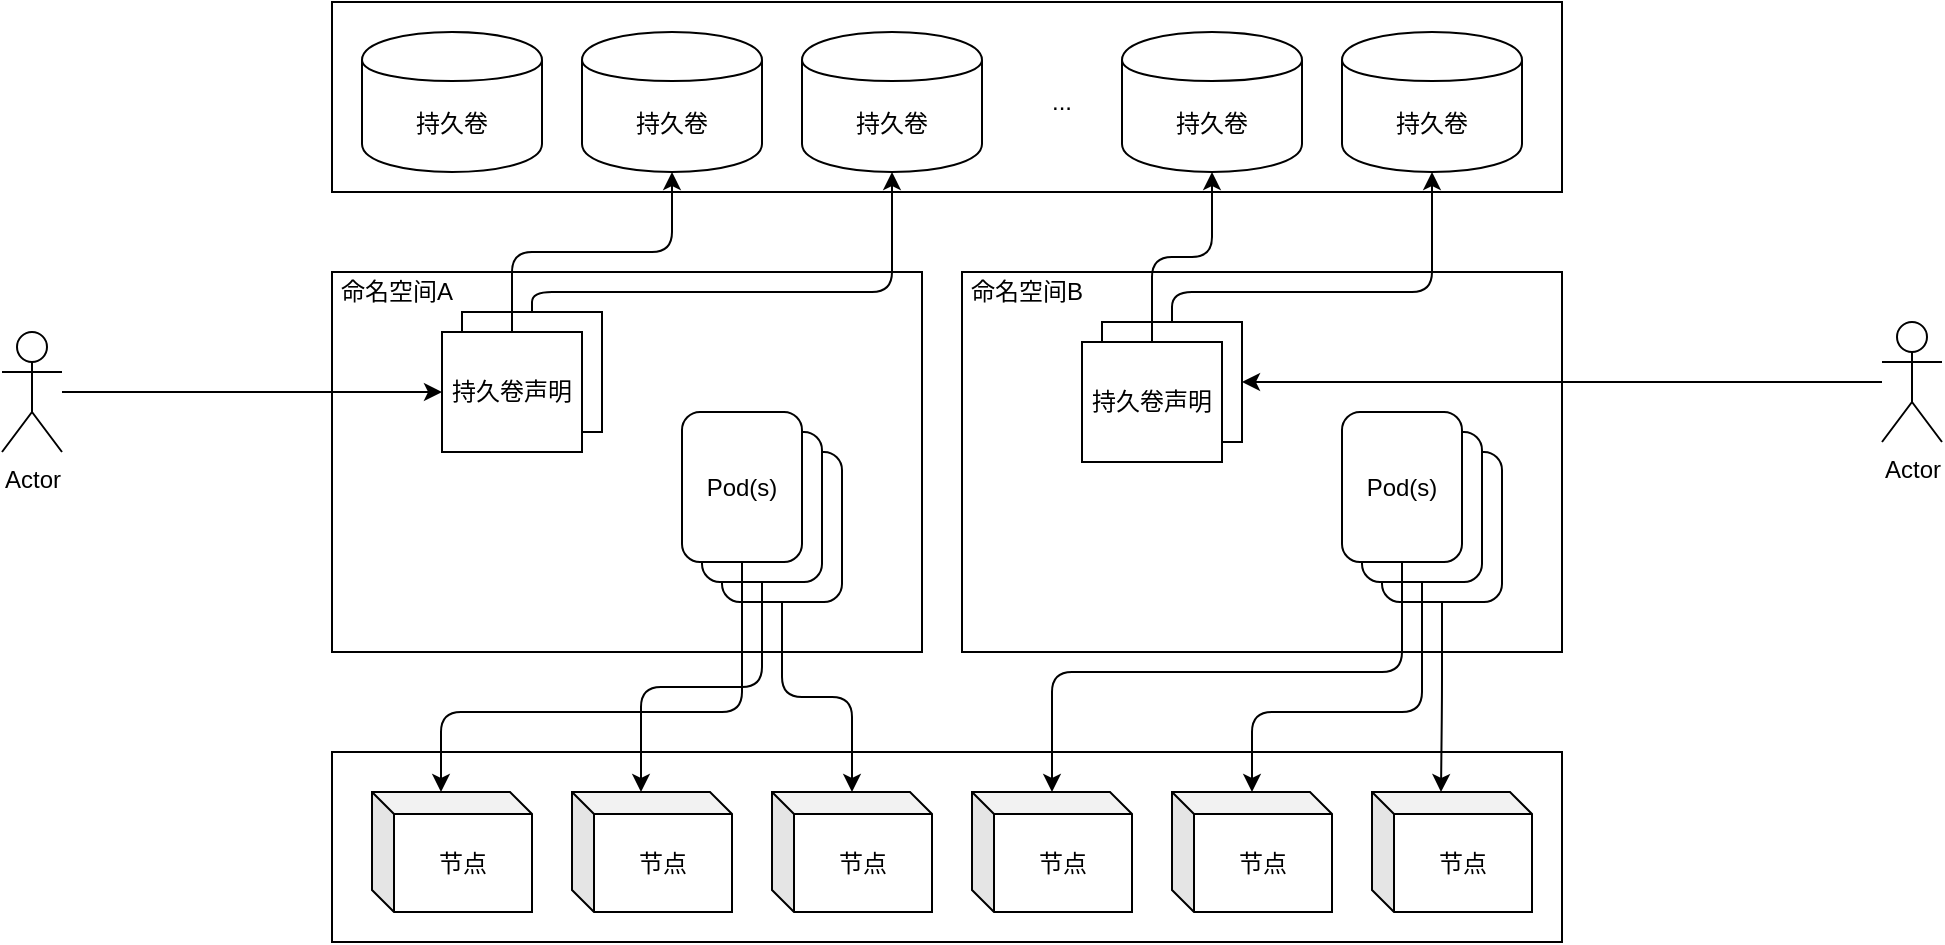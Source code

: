 <mxfile version="12.6.5" type="device"><diagram id="5-f4QqptBpzT4w2e3iWz" name="Page-1"><mxGraphModel dx="925" dy="592" grid="1" gridSize="10" guides="1" tooltips="1" connect="1" arrows="1" fold="1" page="1" pageScale="1" pageWidth="2339" pageHeight="3300" math="0" shadow="0"><root><mxCell id="0"/><mxCell id="1" parent="0"/><mxCell id="XAZDB4ItXdiUvvQkzUSs-17" value="" style="rounded=0;whiteSpace=wrap;html=1;" vertex="1" parent="1"><mxGeometry x="285" y="240" width="295" height="190" as="geometry"/></mxCell><mxCell id="XAZDB4ItXdiUvvQkzUSs-20" value="" style="rounded=0;whiteSpace=wrap;html=1;" vertex="1" parent="1"><mxGeometry x="350" y="260" width="70" height="60" as="geometry"/></mxCell><mxCell id="XAZDB4ItXdiUvvQkzUSs-16" value="" style="rounded=0;whiteSpace=wrap;html=1;" vertex="1" parent="1"><mxGeometry x="285" y="480" width="615" height="95" as="geometry"/></mxCell><mxCell id="XAZDB4ItXdiUvvQkzUSs-9" value="" style="rounded=0;whiteSpace=wrap;html=1;" vertex="1" parent="1"><mxGeometry x="285" y="105" width="615" height="95" as="geometry"/></mxCell><mxCell id="XAZDB4ItXdiUvvQkzUSs-1" value="持久卷" style="shape=cylinder;whiteSpace=wrap;html=1;boundedLbl=1;backgroundOutline=1;" vertex="1" parent="1"><mxGeometry x="300" y="120" width="90" height="70" as="geometry"/></mxCell><mxCell id="XAZDB4ItXdiUvvQkzUSs-2" value="&lt;span style=&quot;white-space: normal&quot;&gt;持久卷&lt;/span&gt;" style="shape=cylinder;whiteSpace=wrap;html=1;boundedLbl=1;backgroundOutline=1;" vertex="1" parent="1"><mxGeometry x="410" y="120" width="90" height="70" as="geometry"/></mxCell><mxCell id="XAZDB4ItXdiUvvQkzUSs-3" value="&lt;span style=&quot;white-space: normal&quot;&gt;持久卷&lt;/span&gt;" style="shape=cylinder;whiteSpace=wrap;html=1;boundedLbl=1;backgroundOutline=1;" vertex="1" parent="1"><mxGeometry x="520" y="120" width="90" height="70" as="geometry"/></mxCell><mxCell id="XAZDB4ItXdiUvvQkzUSs-6" value="&lt;span style=&quot;white-space: normal&quot;&gt;持久卷&lt;/span&gt;" style="shape=cylinder;whiteSpace=wrap;html=1;boundedLbl=1;backgroundOutline=1;" vertex="1" parent="1"><mxGeometry x="680" y="120" width="90" height="70" as="geometry"/></mxCell><mxCell id="XAZDB4ItXdiUvvQkzUSs-7" value="&lt;span style=&quot;white-space: normal&quot;&gt;持久卷&lt;/span&gt;" style="shape=cylinder;whiteSpace=wrap;html=1;boundedLbl=1;backgroundOutline=1;" vertex="1" parent="1"><mxGeometry x="790" y="120" width="90" height="70" as="geometry"/></mxCell><mxCell id="XAZDB4ItXdiUvvQkzUSs-8" value="..." style="text;html=1;strokeColor=none;fillColor=none;align=center;verticalAlign=middle;whiteSpace=wrap;rounded=0;" vertex="1" parent="1"><mxGeometry x="630" y="145" width="40" height="20" as="geometry"/></mxCell><mxCell id="XAZDB4ItXdiUvvQkzUSs-10" value="节点" style="shape=cube;whiteSpace=wrap;html=1;boundedLbl=1;backgroundOutline=1;darkOpacity=0.05;darkOpacity2=0.1;size=11;" vertex="1" parent="1"><mxGeometry x="305" y="500" width="80" height="60" as="geometry"/></mxCell><mxCell id="XAZDB4ItXdiUvvQkzUSs-11" value="&lt;span style=&quot;white-space: normal&quot;&gt;节点&lt;/span&gt;" style="shape=cube;whiteSpace=wrap;html=1;boundedLbl=1;backgroundOutline=1;darkOpacity=0.05;darkOpacity2=0.1;size=11;" vertex="1" parent="1"><mxGeometry x="405" y="500" width="80" height="60" as="geometry"/></mxCell><mxCell id="XAZDB4ItXdiUvvQkzUSs-12" value="&lt;span style=&quot;white-space: normal&quot;&gt;节点&lt;/span&gt;" style="shape=cube;whiteSpace=wrap;html=1;boundedLbl=1;backgroundOutline=1;darkOpacity=0.05;darkOpacity2=0.1;size=11;" vertex="1" parent="1"><mxGeometry x="505" y="500" width="80" height="60" as="geometry"/></mxCell><mxCell id="XAZDB4ItXdiUvvQkzUSs-13" value="&lt;span style=&quot;white-space: normal&quot;&gt;节点&lt;/span&gt;" style="shape=cube;whiteSpace=wrap;html=1;boundedLbl=1;backgroundOutline=1;darkOpacity=0.05;darkOpacity2=0.1;size=11;" vertex="1" parent="1"><mxGeometry x="605" y="500" width="80" height="60" as="geometry"/></mxCell><mxCell id="XAZDB4ItXdiUvvQkzUSs-14" value="&lt;span style=&quot;white-space: normal&quot;&gt;节点&lt;/span&gt;" style="shape=cube;whiteSpace=wrap;html=1;boundedLbl=1;backgroundOutline=1;darkOpacity=0.05;darkOpacity2=0.1;size=11;" vertex="1" parent="1"><mxGeometry x="705" y="500" width="80" height="60" as="geometry"/></mxCell><mxCell id="XAZDB4ItXdiUvvQkzUSs-15" value="&lt;span style=&quot;white-space: normal&quot;&gt;节点&lt;/span&gt;" style="shape=cube;whiteSpace=wrap;html=1;boundedLbl=1;backgroundOutline=1;darkOpacity=0.05;darkOpacity2=0.1;size=11;" vertex="1" parent="1"><mxGeometry x="805" y="500" width="80" height="60" as="geometry"/></mxCell><mxCell id="XAZDB4ItXdiUvvQkzUSs-18" value="" style="rounded=0;whiteSpace=wrap;html=1;" vertex="1" parent="1"><mxGeometry x="600" y="240" width="300" height="190" as="geometry"/></mxCell><mxCell id="XAZDB4ItXdiUvvQkzUSs-23" style="edgeStyle=orthogonalEdgeStyle;rounded=1;orthogonalLoop=1;jettySize=auto;html=1;entryX=0.5;entryY=1;entryDx=0;entryDy=0;" edge="1" parent="1" source="XAZDB4ItXdiUvvQkzUSs-19" target="XAZDB4ItXdiUvvQkzUSs-2"><mxGeometry relative="1" as="geometry"/></mxCell><mxCell id="XAZDB4ItXdiUvvQkzUSs-19" value="持久卷声明" style="rounded=0;whiteSpace=wrap;html=1;" vertex="1" parent="1"><mxGeometry x="340" y="270" width="70" height="60" as="geometry"/></mxCell><mxCell id="XAZDB4ItXdiUvvQkzUSs-26" style="edgeStyle=orthogonalEdgeStyle;rounded=1;orthogonalLoop=1;jettySize=auto;html=1;" edge="1" parent="1" source="XAZDB4ItXdiUvvQkzUSs-21" target="XAZDB4ItXdiUvvQkzUSs-7"><mxGeometry relative="1" as="geometry"><Array as="points"><mxPoint x="705" y="250"/><mxPoint x="835" y="250"/></Array></mxGeometry></mxCell><mxCell id="XAZDB4ItXdiUvvQkzUSs-21" value="" style="rounded=0;whiteSpace=wrap;html=1;" vertex="1" parent="1"><mxGeometry x="670" y="265" width="70" height="60" as="geometry"/></mxCell><mxCell id="XAZDB4ItXdiUvvQkzUSs-25" style="edgeStyle=orthogonalEdgeStyle;rounded=1;orthogonalLoop=1;jettySize=auto;html=1;entryX=0.5;entryY=1;entryDx=0;entryDy=0;" edge="1" parent="1" source="XAZDB4ItXdiUvvQkzUSs-22" target="XAZDB4ItXdiUvvQkzUSs-6"><mxGeometry relative="1" as="geometry"/></mxCell><mxCell id="XAZDB4ItXdiUvvQkzUSs-22" value="持久卷声明" style="rounded=0;whiteSpace=wrap;html=1;" vertex="1" parent="1"><mxGeometry x="660" y="275" width="70" height="60" as="geometry"/></mxCell><mxCell id="XAZDB4ItXdiUvvQkzUSs-24" style="edgeStyle=orthogonalEdgeStyle;rounded=1;orthogonalLoop=1;jettySize=auto;html=1;entryX=0.5;entryY=1;entryDx=0;entryDy=0;" edge="1" parent="1" source="XAZDB4ItXdiUvvQkzUSs-20" target="XAZDB4ItXdiUvvQkzUSs-3"><mxGeometry relative="1" as="geometry"><Array as="points"><mxPoint x="385" y="250"/><mxPoint x="565" y="250"/></Array></mxGeometry></mxCell><mxCell id="XAZDB4ItXdiUvvQkzUSs-38" style="edgeStyle=orthogonalEdgeStyle;rounded=1;orthogonalLoop=1;jettySize=auto;html=1;" edge="1" parent="1" source="XAZDB4ItXdiUvvQkzUSs-30" target="XAZDB4ItXdiUvvQkzUSs-12"><mxGeometry relative="1" as="geometry"/></mxCell><mxCell id="XAZDB4ItXdiUvvQkzUSs-30" value="" style="rounded=1;whiteSpace=wrap;html=1;" vertex="1" parent="1"><mxGeometry x="480" y="330" width="60" height="75" as="geometry"/></mxCell><mxCell id="XAZDB4ItXdiUvvQkzUSs-37" style="edgeStyle=orthogonalEdgeStyle;rounded=1;orthogonalLoop=1;jettySize=auto;html=1;entryX=0;entryY=0;entryDx=34.5;entryDy=0;entryPerimeter=0;" edge="1" parent="1" source="XAZDB4ItXdiUvvQkzUSs-31" target="XAZDB4ItXdiUvvQkzUSs-11"><mxGeometry relative="1" as="geometry"/></mxCell><mxCell id="XAZDB4ItXdiUvvQkzUSs-31" value="" style="rounded=1;whiteSpace=wrap;html=1;" vertex="1" parent="1"><mxGeometry x="470" y="320" width="60" height="75" as="geometry"/></mxCell><mxCell id="XAZDB4ItXdiUvvQkzUSs-36" style="edgeStyle=orthogonalEdgeStyle;rounded=1;orthogonalLoop=1;jettySize=auto;html=1;entryX=0;entryY=0;entryDx=34.5;entryDy=0;entryPerimeter=0;" edge="1" parent="1" source="XAZDB4ItXdiUvvQkzUSs-32" target="XAZDB4ItXdiUvvQkzUSs-10"><mxGeometry relative="1" as="geometry"><Array as="points"><mxPoint x="490" y="460"/><mxPoint x="340" y="460"/></Array></mxGeometry></mxCell><mxCell id="XAZDB4ItXdiUvvQkzUSs-32" value="Pod(s)" style="rounded=1;whiteSpace=wrap;html=1;" vertex="1" parent="1"><mxGeometry x="460" y="310" width="60" height="75" as="geometry"/></mxCell><mxCell id="XAZDB4ItXdiUvvQkzUSs-41" style="edgeStyle=orthogonalEdgeStyle;rounded=1;orthogonalLoop=1;jettySize=auto;html=1;entryX=0;entryY=0;entryDx=34.5;entryDy=0;entryPerimeter=0;" edge="1" parent="1" source="XAZDB4ItXdiUvvQkzUSs-33" target="XAZDB4ItXdiUvvQkzUSs-15"><mxGeometry relative="1" as="geometry"/></mxCell><mxCell id="XAZDB4ItXdiUvvQkzUSs-33" value="" style="rounded=1;whiteSpace=wrap;html=1;" vertex="1" parent="1"><mxGeometry x="810" y="330" width="60" height="75" as="geometry"/></mxCell><mxCell id="XAZDB4ItXdiUvvQkzUSs-40" style="edgeStyle=orthogonalEdgeStyle;rounded=1;orthogonalLoop=1;jettySize=auto;html=1;" edge="1" parent="1" source="XAZDB4ItXdiUvvQkzUSs-34" target="XAZDB4ItXdiUvvQkzUSs-14"><mxGeometry relative="1" as="geometry"><Array as="points"><mxPoint x="830" y="460"/><mxPoint x="745" y="460"/></Array></mxGeometry></mxCell><mxCell id="XAZDB4ItXdiUvvQkzUSs-34" value="" style="rounded=1;whiteSpace=wrap;html=1;" vertex="1" parent="1"><mxGeometry x="800" y="320" width="60" height="75" as="geometry"/></mxCell><mxCell id="XAZDB4ItXdiUvvQkzUSs-39" style="edgeStyle=orthogonalEdgeStyle;rounded=1;orthogonalLoop=1;jettySize=auto;html=1;" edge="1" parent="1" source="XAZDB4ItXdiUvvQkzUSs-35" target="XAZDB4ItXdiUvvQkzUSs-13"><mxGeometry relative="1" as="geometry"><Array as="points"><mxPoint x="820" y="440"/><mxPoint x="645" y="440"/></Array></mxGeometry></mxCell><mxCell id="XAZDB4ItXdiUvvQkzUSs-35" value="Pod(s)" style="rounded=1;whiteSpace=wrap;html=1;" vertex="1" parent="1"><mxGeometry x="790" y="310" width="60" height="75" as="geometry"/></mxCell><mxCell id="XAZDB4ItXdiUvvQkzUSs-42" value="命名空间A" style="text;html=1;strokeColor=none;fillColor=none;align=center;verticalAlign=middle;whiteSpace=wrap;rounded=0;" vertex="1" parent="1"><mxGeometry x="285" y="240" width="65" height="20" as="geometry"/></mxCell><mxCell id="XAZDB4ItXdiUvvQkzUSs-43" value="命名空间B" style="text;html=1;strokeColor=none;fillColor=none;align=center;verticalAlign=middle;whiteSpace=wrap;rounded=0;" vertex="1" parent="1"><mxGeometry x="600" y="240" width="65" height="20" as="geometry"/></mxCell><mxCell id="XAZDB4ItXdiUvvQkzUSs-47" style="edgeStyle=orthogonalEdgeStyle;rounded=1;orthogonalLoop=1;jettySize=auto;html=1;entryX=0;entryY=0.5;entryDx=0;entryDy=0;" edge="1" parent="1" source="XAZDB4ItXdiUvvQkzUSs-44" target="XAZDB4ItXdiUvvQkzUSs-19"><mxGeometry relative="1" as="geometry"/></mxCell><mxCell id="XAZDB4ItXdiUvvQkzUSs-44" value="Actor" style="shape=umlActor;verticalLabelPosition=bottom;labelBackgroundColor=#ffffff;verticalAlign=top;html=1;outlineConnect=0;" vertex="1" parent="1"><mxGeometry x="120" y="270" width="30" height="60" as="geometry"/></mxCell><mxCell id="XAZDB4ItXdiUvvQkzUSs-49" style="edgeStyle=orthogonalEdgeStyle;rounded=1;orthogonalLoop=1;jettySize=auto;html=1;entryX=1;entryY=0.5;entryDx=0;entryDy=0;" edge="1" parent="1" source="XAZDB4ItXdiUvvQkzUSs-48" target="XAZDB4ItXdiUvvQkzUSs-21"><mxGeometry relative="1" as="geometry"/></mxCell><mxCell id="XAZDB4ItXdiUvvQkzUSs-48" value="Actor" style="shape=umlActor;verticalLabelPosition=bottom;labelBackgroundColor=#ffffff;verticalAlign=top;html=1;outlineConnect=0;" vertex="1" parent="1"><mxGeometry x="1060" y="265" width="30" height="60" as="geometry"/></mxCell></root></mxGraphModel></diagram></mxfile>